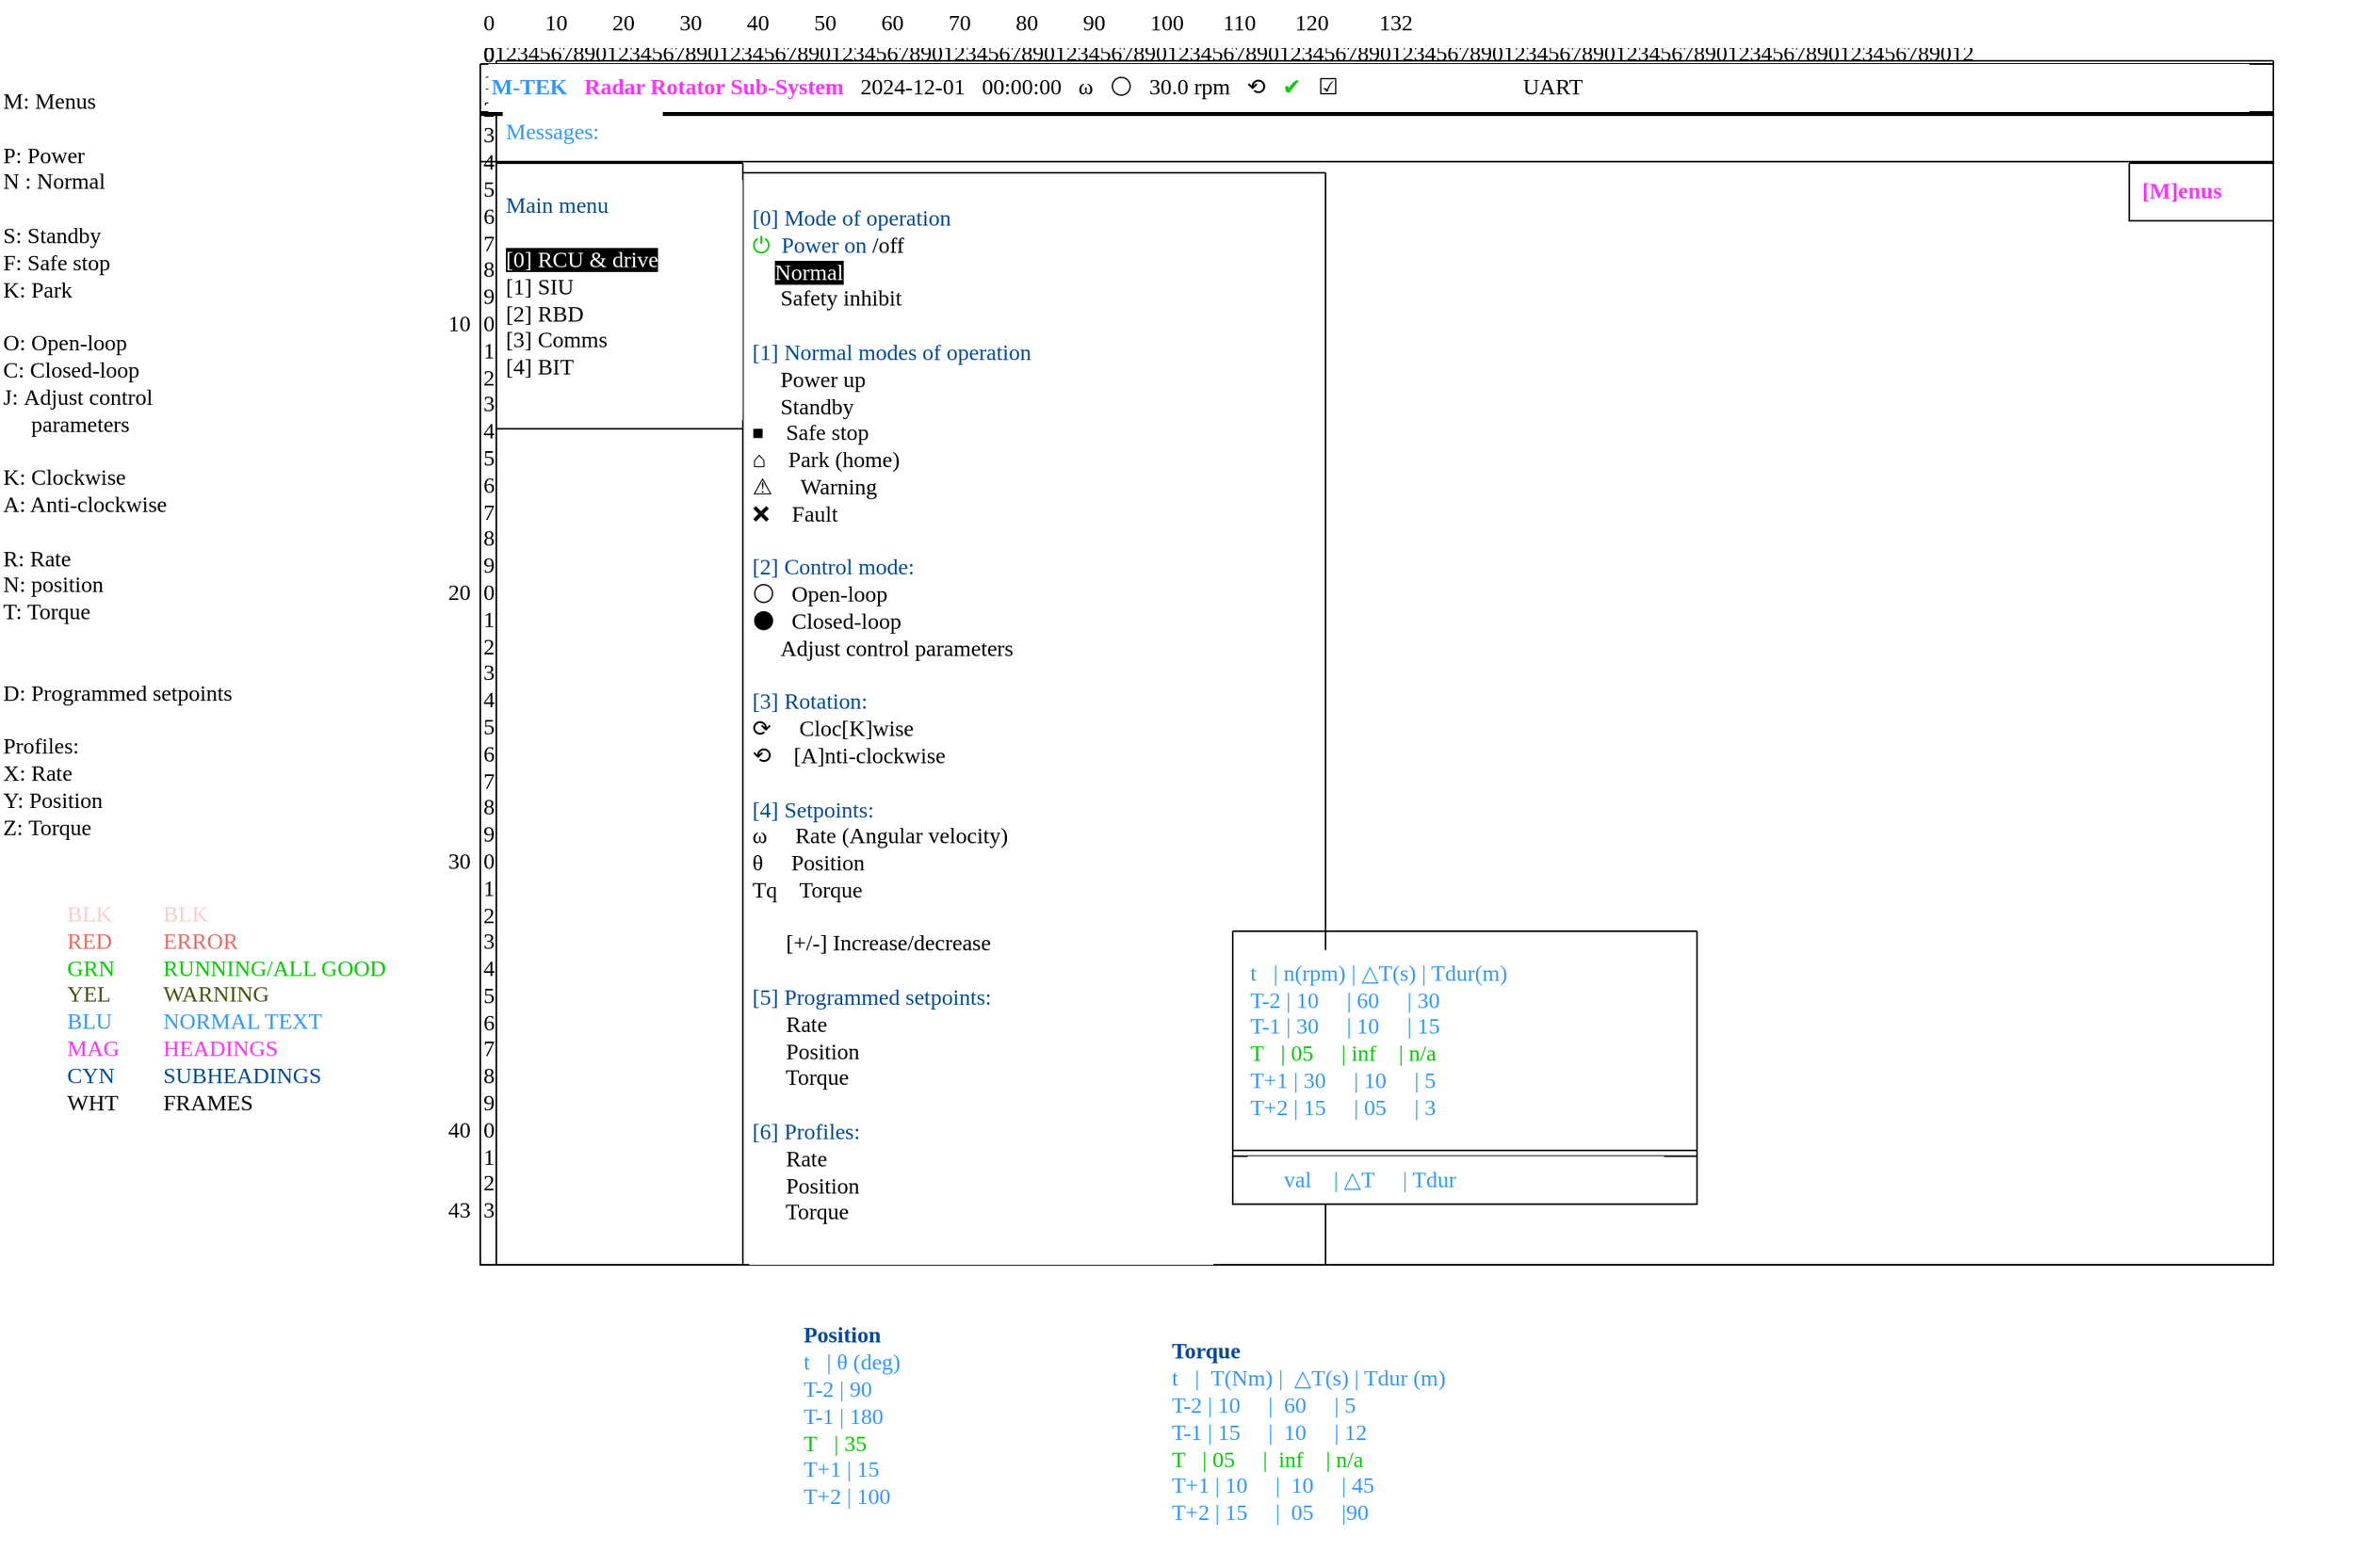 <mxfile version="25.0.3">
  <diagram name="Page-1" id="gYPdV5KYoYjTxZCbX4Au">
    <mxGraphModel dx="3088" dy="1907" grid="1" gridSize="10" guides="1" tooltips="1" connect="1" arrows="1" fold="1" page="1" pageScale="1" pageWidth="1654" pageHeight="1169" math="0" shadow="0">
      <root>
        <mxCell id="0" />
        <mxCell id="1" parent="0" />
        <mxCell id="qkAYrCaB-duEuZqhV6VB-1" value="&lt;font&gt;0123456789012345678901234567890123456789012345678901234567890123456789012345678901234567890123456789012345678901234567890123456789012&lt;/font&gt;" style="text;html=1;align=left;verticalAlign=middle;resizable=0;points=[];autosize=1;strokeColor=none;fillColor=default;fontFamily=Lucida Console;fontSize=14;" parent="1" vertex="1">
          <mxGeometry x="10" y="-20" width="1150" height="30" as="geometry" />
        </mxCell>
        <mxCell id="qkAYrCaB-duEuZqhV6VB-2" value="&lt;font&gt;0&amp;nbsp; &amp;nbsp; &amp;nbsp; &amp;nbsp; &amp;nbsp;10&amp;nbsp; &amp;nbsp; &amp;nbsp; &amp;nbsp; 20&amp;nbsp; &amp;nbsp; &amp;nbsp; &amp;nbsp; 30&amp;nbsp; &amp;nbsp; &amp;nbsp; &amp;nbsp; 40&amp;nbsp; &amp;nbsp; &amp;nbsp; &amp;nbsp; 50&amp;nbsp; &amp;nbsp; &amp;nbsp; &amp;nbsp; 60&amp;nbsp; &amp;nbsp; &amp;nbsp; &amp;nbsp; 70&amp;nbsp; &amp;nbsp; &amp;nbsp; &amp;nbsp; 80&amp;nbsp; &amp;nbsp; &amp;nbsp; &amp;nbsp; 90&amp;nbsp; &amp;nbsp; &amp;nbsp; &amp;nbsp; 100&amp;nbsp; &amp;nbsp; &amp;nbsp; &amp;nbsp;110&amp;nbsp; &amp;nbsp; &amp;nbsp; &amp;nbsp;120&amp;nbsp; &amp;nbsp; &amp;nbsp; &amp;nbsp; &amp;nbsp;132&amp;nbsp;&lt;/font&gt;" style="text;html=1;align=left;verticalAlign=middle;resizable=0;points=[];autosize=1;strokeColor=none;fillColor=default;fontFamily=Lucida Console;fontSize=14;" parent="1" vertex="1">
          <mxGeometry x="10" y="-39" width="1170" height="30" as="geometry" />
        </mxCell>
        <mxCell id="0JCC86L8l436ZXqpCiF8-2" value="&lt;div&gt;&lt;br&gt;&lt;/div&gt;&lt;div&gt;&lt;br&gt;&lt;/div&gt;&lt;div&gt;&lt;br&gt;&lt;/div&gt;&lt;div&gt;&lt;br&gt;&lt;/div&gt;&lt;div&gt;&lt;br&gt;&lt;/div&gt;&lt;div&gt;&lt;br&gt;&lt;/div&gt;&lt;div&gt;&lt;br&gt;&lt;/div&gt;&lt;div&gt;&lt;br&gt;&lt;/div&gt;&lt;div&gt;&lt;br&gt;&lt;/div&gt;&lt;br&gt;&lt;div&gt;10&lt;/div&gt;&lt;div&gt;&lt;br&gt;&lt;/div&gt;&lt;div&gt;&lt;br&gt;&lt;/div&gt;&lt;div&gt;&lt;br&gt;&lt;/div&gt;&lt;div&gt;&lt;br&gt;&lt;/div&gt;&lt;div&gt;&lt;br&gt;&lt;/div&gt;&lt;div&gt;&lt;br&gt;&lt;/div&gt;&lt;div&gt;&lt;br&gt;&lt;/div&gt;&lt;div&gt;&lt;br&gt;&lt;/div&gt;&lt;div&gt;&lt;br&gt;&lt;/div&gt;&lt;div&gt;20&lt;/div&gt;&lt;div&gt;&lt;br&gt;&lt;/div&gt;&lt;div&gt;&lt;br&gt;&lt;/div&gt;&lt;div&gt;&lt;br&gt;&lt;/div&gt;&lt;div&gt;&lt;br&gt;&lt;/div&gt;&lt;div&gt;&lt;br&gt;&lt;/div&gt;&lt;div&gt;&lt;br&gt;&lt;/div&gt;&lt;div&gt;&lt;br&gt;&lt;/div&gt;&lt;div&gt;&lt;br&gt;&lt;/div&gt;&lt;div&gt;&lt;br&gt;&lt;/div&gt;&lt;div&gt;30&lt;/div&gt;&lt;div&gt;&lt;br&gt;&lt;/div&gt;&lt;div&gt;&lt;br&gt;&lt;/div&gt;&lt;div&gt;&lt;br&gt;&lt;/div&gt;&lt;div&gt;&lt;br&gt;&lt;/div&gt;&lt;div&gt;&lt;br&gt;&lt;/div&gt;&lt;div&gt;&lt;br&gt;&lt;/div&gt;&lt;div&gt;&lt;br&gt;&lt;/div&gt;&lt;div&gt;&lt;br&gt;&lt;/div&gt;&lt;div&gt;&lt;br&gt;&lt;/div&gt;&lt;div&gt;40&lt;/div&gt;&lt;div&gt;&lt;br&gt;&lt;/div&gt;&lt;div&gt;&lt;br&gt;&lt;/div&gt;&lt;div&gt;43&lt;/div&gt;&lt;div&gt;&lt;br&gt;&lt;/div&gt;&lt;div&gt;&lt;br&gt;&lt;/div&gt;&lt;div&gt;&lt;br&gt;&lt;/div&gt;" style="text;whiteSpace=wrap;html=1;align=right;fontFamily=Lucida Console;fontSize=14;" parent="1" vertex="1">
          <mxGeometry x="-18" y="-19" width="24" height="240" as="geometry" />
        </mxCell>
        <mxCell id="qkAYrCaB-duEuZqhV6VB-3" value="0&lt;div&gt;1&lt;/div&gt;&lt;div&gt;2&lt;/div&gt;&lt;div&gt;3&lt;/div&gt;&lt;div&gt;4&lt;/div&gt;&lt;div&gt;5&lt;/div&gt;&lt;div&gt;6&lt;/div&gt;&lt;div&gt;7&lt;/div&gt;&lt;div&gt;8&lt;/div&gt;&lt;div&gt;9&lt;/div&gt;&lt;div&gt;0&lt;/div&gt;&lt;div&gt;1&lt;/div&gt;&lt;div&gt;2&lt;/div&gt;&lt;div&gt;3&lt;/div&gt;&lt;div&gt;4&lt;/div&gt;&lt;div&gt;5&lt;/div&gt;&lt;div&gt;6&lt;/div&gt;&lt;div&gt;7&lt;/div&gt;&lt;div&gt;8&lt;/div&gt;&lt;div&gt;9&lt;/div&gt;&lt;div&gt;0&lt;/div&gt;&lt;div&gt;1&lt;/div&gt;&lt;div&gt;2&lt;/div&gt;&lt;div&gt;3&lt;/div&gt;&lt;div&gt;4&lt;/div&gt;&lt;div&gt;5&lt;/div&gt;&lt;div&gt;6&lt;/div&gt;&lt;div&gt;7&lt;/div&gt;&lt;div&gt;8&lt;/div&gt;&lt;div&gt;9&lt;/div&gt;&lt;div&gt;0&lt;/div&gt;&lt;div&gt;1&lt;/div&gt;&lt;div&gt;2&lt;/div&gt;&lt;div&gt;3&lt;/div&gt;&lt;div&gt;4&lt;/div&gt;&lt;div&gt;5&lt;/div&gt;&lt;div&gt;6&lt;/div&gt;&lt;div&gt;7&lt;/div&gt;&lt;div&gt;8&lt;/div&gt;&lt;div&gt;9&lt;/div&gt;&lt;div&gt;0&lt;/div&gt;&lt;div&gt;1&lt;/div&gt;&lt;div&gt;2&lt;/div&gt;&lt;div&gt;3&lt;/div&gt;&lt;div&gt;&lt;br&gt;&lt;/div&gt;&lt;div&gt;&lt;br&gt;&lt;/div&gt;" style="text;whiteSpace=wrap;html=1;fontFamily=Lucida Console;fontSize=14;" parent="1" vertex="1">
          <mxGeometry x="10" y="-19" width="24" height="240" as="geometry" />
        </mxCell>
        <mxCell id="LSzqvkUK99cfRbp6Mw0R-84" value="&lt;div&gt;&lt;font color=&quot;#f8cecc&quot;&gt;BLK&lt;/font&gt;&lt;/div&gt;&lt;div&gt;&lt;font color=&quot;#ea6b66&quot;&gt;RED&lt;/font&gt;&lt;/div&gt;&lt;div&gt;&lt;span style=&quot;color: rgb(0, 204, 0);&quot;&gt;GRN&lt;/span&gt;&lt;/div&gt;&lt;div&gt;&lt;font color=&quot;#495411&quot;&gt;YEL&lt;/font&gt;&lt;/div&gt;&lt;div&gt;&lt;font color=&quot;#3399ff&quot;&gt;BLU&lt;/font&gt;&lt;/div&gt;&lt;div&gt;&lt;font color=&quot;#ff33ff&quot;&gt;MAG&lt;/font&gt;&lt;/div&gt;&lt;div&gt;&lt;font color=&quot;#004c99&quot;&gt;CYN&lt;/font&gt;&lt;/div&gt;&lt;div&gt;WHT&lt;/div&gt;&lt;div&gt;&lt;br&gt;&lt;/div&gt;" style="text;html=1;align=left;verticalAlign=middle;resizable=0;points=[];autosize=1;strokeColor=none;fillColor=default;fontFamily=Lucida Console;fontSize=14;" parent="1" vertex="1">
          <mxGeometry x="-250" y="520" width="50" height="160" as="geometry" />
        </mxCell>
        <mxCell id="LSzqvkUK99cfRbp6Mw0R-85" value="&lt;div&gt;&lt;font color=&quot;#f8cecc&quot;&gt;BLK&lt;/font&gt;&lt;/div&gt;&lt;div&gt;&lt;font color=&quot;#ea6b66&quot;&gt;ERROR&lt;/font&gt;&lt;/div&gt;&lt;div&gt;&lt;span style=&quot;color: rgb(0, 204, 0);&quot;&gt;RUNNING/ALL GOOD&lt;/span&gt;&lt;/div&gt;&lt;div&gt;&lt;font color=&quot;#495411&quot;&gt;WARNING&lt;/font&gt;&lt;/div&gt;&lt;div&gt;&lt;font color=&quot;#3399ff&quot;&gt;NORMAL TEXT&lt;/font&gt;&lt;/div&gt;&lt;div&gt;&lt;font color=&quot;#ff33ff&quot;&gt;HEADINGS&lt;/font&gt;&lt;/div&gt;&lt;div&gt;&lt;span style=&quot;background-color: initial;&quot;&gt;&lt;font color=&quot;#004c99&quot;&gt;SUBHEADINGS&lt;/font&gt;&lt;/span&gt;&lt;/div&gt;&lt;div&gt;&lt;span style=&quot;background-color: initial;&quot;&gt;FRAMES&lt;/span&gt;&lt;/div&gt;&lt;div&gt;&lt;br&gt;&lt;/div&gt;" style="text;html=1;align=left;verticalAlign=middle;resizable=0;points=[];autosize=1;strokeColor=none;fillColor=default;fontFamily=Lucida Console;fontSize=14;" parent="1" vertex="1">
          <mxGeometry x="-190" y="520" width="160" height="160" as="geometry" />
        </mxCell>
        <mxCell id="oLKlljd090616Nfrw5Nb-1" value="" style="swimlane;startSize=0;fontFamily=Lucida Console;fontSize=14;" parent="1" vertex="1">
          <mxGeometry x="20" y="-1" width="1110" height="752.5" as="geometry" />
        </mxCell>
        <mxCell id="USdj_I0CaCp1iJVfZblM-9" value="&#xa;" style="swimlane;startSize=0;fontFamily=Lucida Console;fontSize=14;" parent="oLKlljd090616Nfrw5Nb-1" vertex="1">
          <mxGeometry x="-10" y="34" width="1120" height="718.5" as="geometry" />
        </mxCell>
        <mxCell id="4MxpSBrEVifbQffTptLJ-7" value="&#xa;" style="swimlane;startSize=0;fontFamily=Lucida Console;fontSize=14;" parent="USdj_I0CaCp1iJVfZblM-9" vertex="1">
          <mxGeometry x="164" y="36" width="364" height="682.5" as="geometry" />
        </mxCell>
        <mxCell id="4MxpSBrEVifbQffTptLJ-8" value="&lt;div&gt;&lt;span style=&quot;color: rgb(0, 76, 153); background-color: initial;&quot;&gt;[0] Mode of operation&lt;/span&gt;&lt;/div&gt;&lt;div&gt;&lt;font style=&quot;background-color: initial;&quot; color=&quot;#00cc00&quot;&gt;⏻&amp;nbsp; &lt;/font&gt;&lt;span style=&quot;color: rgb(0, 76, 153); background-color: initial;&quot;&gt;Power on&amp;nbsp;&lt;/span&gt;&lt;span style=&quot;background-color: initial;&quot;&gt;/off&lt;/span&gt;&lt;/div&gt;&lt;div&gt;&lt;font style=&quot;background-color: rgb(255, 255, 255);&quot; color=&quot;#ffffff&quot;&gt;&amp;nbsp; &amp;nbsp; &lt;/font&gt;&lt;font style=&quot;background-color: rgb(0, 0, 0);&quot; color=&quot;#ffffff&quot;&gt;Normal&lt;/font&gt;&lt;/div&gt;&lt;div&gt;&lt;font style=&quot;background-color: rgb(255, 255, 255);&quot;&gt;&amp;nbsp; &amp;nbsp; &amp;nbsp;Safety inhibit&lt;/font&gt;&lt;/div&gt;&lt;div&gt;&lt;br&gt;&lt;/div&gt;&lt;div&gt;&lt;div&gt;&lt;span style=&quot;background-color: initial;&quot;&gt;&lt;font color=&quot;#004c99&quot;&gt;[1] Normal modes of operation&lt;/font&gt;&lt;/span&gt;&lt;/div&gt;&lt;div&gt;&amp;nbsp; &amp;nbsp; &amp;nbsp;Power up&lt;/div&gt;&lt;/div&gt;&lt;div&gt;&amp;nbsp; &amp;nbsp; &amp;nbsp;Standby&lt;/div&gt;&lt;div&gt;⏹&amp;nbsp; &amp;nbsp; Safe stop&lt;/div&gt;&lt;div&gt;⌂&amp;nbsp; &amp;nbsp; Park (home)&lt;/div&gt;&lt;div&gt;⚠&amp;nbsp; &amp;nbsp; &amp;nbsp;Warning&lt;/div&gt;&lt;div&gt;❌&amp;nbsp; &amp;nbsp; Fault&amp;nbsp;&amp;nbsp;&lt;/div&gt;&lt;div&gt;&lt;br&gt;&lt;/div&gt;&lt;div&gt;&lt;span style=&quot;color: rgb(0, 76, 153); background-color: initial;&quot;&gt;[2] Control mode:&lt;/span&gt;&amp;nbsp;&lt;/div&gt;&lt;div&gt;⚪&amp;nbsp; &amp;nbsp;Open-loop&amp;nbsp;&lt;b style=&quot;color: rgb(255, 51, 255);&quot;&gt;&lt;/b&gt;&lt;/div&gt;&lt;div&gt;&lt;span style=&quot;text-wrap-mode: wrap;&quot;&gt;⚫&amp;nbsp; &amp;nbsp;Closed-loop&lt;/span&gt;&lt;/div&gt;&lt;div&gt;&lt;span style=&quot;text-wrap-mode: wrap;&quot;&gt;&amp;nbsp; &amp;nbsp; &amp;nbsp;Adjust control&amp;nbsp;&lt;/span&gt;&lt;span style=&quot;background-color: initial; text-wrap-mode: wrap;&quot;&gt;parameters&lt;/span&gt;&lt;/div&gt;&lt;div&gt;&lt;span style=&quot;color: rgb(0, 76, 153);&quot;&gt;&lt;br&gt;&lt;/span&gt;&lt;/div&gt;&lt;div&gt;&lt;span style=&quot;color: rgb(0, 76, 153); background-color: initial;&quot;&gt;[3] Rotation:&lt;/span&gt;&lt;span style=&quot;color: rgb(0, 76, 153); background-color: initial;&quot;&gt;&amp;nbsp;&lt;/span&gt;&lt;/div&gt;&lt;div&gt;&lt;span style=&quot;background-color: initial;&quot;&gt;⟳&amp;nbsp; &amp;nbsp; &amp;nbsp;&lt;/span&gt;&lt;span style=&quot;background-color: initial;&quot;&gt;Cloc[K]wise&lt;/span&gt;&lt;/div&gt;&lt;div&gt;&lt;span style=&quot;background-color: initial;&quot;&gt;⟲&amp;nbsp; &amp;nbsp; [A]&lt;/span&gt;&lt;span style=&quot;background-color: initial;&quot;&gt;nti-clockwise&lt;/span&gt;&lt;/div&gt;&lt;div&gt;&lt;span style=&quot;color: rgb(0, 76, 153);&quot;&gt;&lt;br&gt;&lt;/span&gt;&lt;/div&gt;&lt;div&gt;&lt;span style=&quot;color: rgb(0, 76, 153);&quot;&gt;[4] Setpoints:&lt;/span&gt;&lt;/div&gt;&lt;div&gt;&lt;span style=&quot;background-color: initial;&quot;&gt;ω&amp;nbsp; &amp;nbsp; &amp;nbsp;Rate (Angular velocity)&lt;/span&gt;&lt;/div&gt;&lt;div&gt;&lt;font&gt;θ&amp;nbsp; &amp;nbsp; &amp;nbsp;Position&lt;/font&gt;&lt;/div&gt;&lt;div&gt;&lt;font&gt;Tq&amp;nbsp; &amp;nbsp; Torque&lt;/font&gt;&lt;/div&gt;&lt;div&gt;&lt;font&gt;&lt;br&gt;&lt;/font&gt;&lt;/div&gt;&lt;div&gt;&lt;span style=&quot;background-color: initial; text-wrap-mode: wrap;&quot;&gt;&amp;nbsp; &amp;nbsp; &amp;nbsp; [+/-] Increase/decrease&amp;nbsp;&amp;nbsp;&lt;/span&gt;&lt;/div&gt;&lt;div&gt;&lt;span style=&quot;background-color: initial; text-wrap-mode: wrap;&quot;&gt;&lt;br&gt;&lt;/span&gt;&lt;/div&gt;&lt;div&gt;&lt;span style=&quot;color: rgb(0, 76, 153); background-color: initial;&quot;&gt;[5] Programmed setpoints:&lt;/span&gt;&lt;/div&gt;&lt;div&gt;&lt;div&gt;&lt;div&gt;&amp;nbsp; &amp;nbsp; &amp;nbsp; Rate&lt;/div&gt;&lt;div&gt;&amp;nbsp; &amp;nbsp; &amp;nbsp; Position&lt;/div&gt;&lt;div&gt;&amp;nbsp; &amp;nbsp; &amp;nbsp; Torque&lt;/div&gt;&lt;div&gt;&lt;br&gt;&lt;/div&gt;&lt;/div&gt;&lt;/div&gt;&lt;div&gt;&lt;div&gt;&lt;span style=&quot;color: rgb(0, 76, 153); background-color: initial;&quot;&gt;[6] Profiles:&lt;/span&gt;&lt;/div&gt;&lt;/div&gt;&lt;div&gt;&lt;div&gt;&amp;nbsp; &amp;nbsp; &amp;nbsp; Rate&lt;/div&gt;&lt;div&gt;&amp;nbsp; &amp;nbsp; &amp;nbsp; Position&lt;/div&gt;&lt;div&gt;&amp;nbsp; &amp;nbsp; &amp;nbsp; Torque&lt;/div&gt;&lt;div&gt;&lt;br&gt;&lt;/div&gt;&lt;/div&gt;" style="text;html=1;align=left;verticalAlign=middle;resizable=0;points=[];autosize=1;strokeColor=none;fillColor=default;fontFamily=Lucida Console;fontSize=14;" parent="4MxpSBrEVifbQffTptLJ-7" vertex="1">
          <mxGeometry x="4" y="12.5" width="290" height="670" as="geometry" />
        </mxCell>
        <mxCell id="4MxpSBrEVifbQffTptLJ-11" value="&#xa;" style="swimlane;startSize=0;fontFamily=Lucida Console;fontSize=14;" parent="USdj_I0CaCp1iJVfZblM-9" vertex="1">
          <mxGeometry y="-2" width="1120" height="31" as="geometry" />
        </mxCell>
        <mxCell id="4MxpSBrEVifbQffTptLJ-14" value="" style="group;fontFamily=Lucida Console;fontSize=14;" parent="USdj_I0CaCp1iJVfZblM-9" vertex="1" connectable="0">
          <mxGeometry x="470" y="510" width="290" height="167" as="geometry" />
        </mxCell>
        <mxCell id="4MxpSBrEVifbQffTptLJ-15" value="" style="group;fontFamily=Lucida Console;fontSize=14;" parent="4MxpSBrEVifbQffTptLJ-14" vertex="1" connectable="0">
          <mxGeometry width="290" height="167" as="geometry" />
        </mxCell>
        <mxCell id="4MxpSBrEVifbQffTptLJ-16" value="&lt;div&gt;&lt;font style=&quot;background-color: initial;&quot; color=&quot;#3399ff&quot;&gt;t&amp;nbsp; &amp;nbsp;|&amp;nbsp;&lt;/font&gt;&lt;font style=&quot;background-color: initial;&quot; color=&quot;#3399ff&quot;&gt;n(rpm) |&amp;nbsp;&lt;/font&gt;&lt;span style=&quot;background-color: initial;&quot;&gt;&lt;font color=&quot;#3399ff&quot;&gt;△&lt;/font&gt;&lt;/span&gt;&lt;font style=&quot;background-color: initial;&quot; color=&quot;#3399ff&quot;&gt;T(&lt;/font&gt;&lt;span style=&quot;background-color: initial; color: rgb(51, 153, 255);&quot;&gt;s) | Tdur(m)&lt;/span&gt;&lt;/div&gt;&lt;div&gt;&lt;font style=&quot;background-color: initial;&quot; color=&quot;#3399ff&quot;&gt;T-2 |&amp;nbsp;&lt;/font&gt;&lt;span style=&quot;background-color: initial; color: rgb(51, 153, 255);&quot;&gt;10&amp;nbsp; &amp;nbsp; &amp;nbsp;| 60&amp;nbsp; &amp;nbsp; &amp;nbsp;| 30&lt;/span&gt;&lt;/div&gt;&lt;div&gt;&lt;font color=&quot;#3399ff&quot;&gt;T-1 | 30&amp;nbsp; &amp;nbsp; &amp;nbsp;| 10&amp;nbsp; &amp;nbsp; &amp;nbsp;| 15&amp;nbsp;&lt;/font&gt;&lt;/div&gt;&lt;div&gt;&lt;font color=&quot;#00cc00&quot;&gt;T&amp;nbsp; &amp;nbsp;| 05&amp;nbsp; &amp;nbsp; &amp;nbsp;| inf&amp;nbsp; &amp;nbsp; | n/a&lt;/font&gt;&lt;/div&gt;&lt;div&gt;&lt;font color=&quot;#3399ff&quot;&gt;T+1 | 30&amp;nbsp; &amp;nbsp; &amp;nbsp;| 10&amp;nbsp; &amp;nbsp; &amp;nbsp;| 5&lt;/font&gt;&lt;/div&gt;&lt;div&gt;&lt;font color=&quot;#3399ff&quot;&gt;T+2 | 15&amp;nbsp; &amp;nbsp; &amp;nbsp;| 05&amp;nbsp; &amp;nbsp; &amp;nbsp;| 3&lt;/font&gt;&lt;/div&gt;&lt;div&gt;&lt;br&gt;&lt;/div&gt;" style="text;html=1;align=left;verticalAlign=middle;resizable=0;points=[];autosize=1;strokeColor=none;fillColor=default;fontFamily=Lucida Console;fontSize=14;" parent="4MxpSBrEVifbQffTptLJ-15" vertex="1">
          <mxGeometry x="9.355" y="11.821" width="280" height="130" as="geometry" />
        </mxCell>
        <mxCell id="4MxpSBrEVifbQffTptLJ-17" value="&#xa;" style="swimlane;startSize=0;fontFamily=Lucida Console;fontSize=14;" parent="4MxpSBrEVifbQffTptLJ-15" vertex="1">
          <mxGeometry width="290" height="140.634" as="geometry" />
        </mxCell>
        <mxCell id="4MxpSBrEVifbQffTptLJ-20" value="&lt;div&gt;&lt;font color=&quot;#3399ff&quot;&gt;&amp;nbsp; &amp;nbsp; &amp;nbsp; val&amp;nbsp; &amp;nbsp; |&amp;nbsp;&lt;/font&gt;&lt;span style=&quot;background-color: initial;&quot;&gt;&lt;font color=&quot;#3399ff&quot;&gt;△&lt;/font&gt;&lt;/span&gt;&lt;font style=&quot;background-color: initial;&quot; color=&quot;#3399ff&quot;&gt;T&amp;nbsp; &amp;nbsp; &amp;nbsp;| Tdur&lt;/font&gt;&lt;/div&gt;" style="text;html=1;align=left;verticalAlign=middle;resizable=0;points=[];autosize=1;strokeColor=none;fillColor=default;fontFamily=Lucida Console;fontSize=14;" parent="4MxpSBrEVifbQffTptLJ-15" vertex="1">
          <mxGeometry x="9.355" y="140.631" width="260" height="30" as="geometry" />
        </mxCell>
        <mxCell id="USdj_I0CaCp1iJVfZblM-36" value="&#xa;" style="swimlane;startSize=0;fontFamily=Lucida Console;fontSize=14;" parent="oLKlljd090616Nfrw5Nb-1" vertex="1">
          <mxGeometry x="-10" y="2" width="1120" height="31" as="geometry" />
        </mxCell>
        <mxCell id="XSunC-uCqq7RMeQdDFrF-5" value="&lt;font color=&quot;#3399ff&quot;&gt;&lt;b&gt;M-TEK&lt;/b&gt;&amp;nbsp; &amp;nbsp;&lt;/font&gt;&lt;font color=&quot;#ff33ff&quot;&gt;&lt;b&gt;Radar Rotator Sub-System&amp;nbsp; &amp;nbsp;&lt;/b&gt;&lt;/font&gt;2024-12-01&amp;nbsp; &amp;nbsp;00:00:00&amp;nbsp; &amp;nbsp;ω&amp;nbsp; &amp;nbsp;⚪&amp;nbsp; &amp;nbsp;30.0 rpm&amp;nbsp; &amp;nbsp;⟲&amp;nbsp; &amp;nbsp;&lt;font color=&quot;#00cc00&quot;&gt;✔&amp;nbsp; &amp;nbsp;&lt;/font&gt;&lt;span style=&quot;background-color: initial;&quot;&gt;☑&amp;nbsp; &amp;nbsp; &amp;nbsp; &amp;nbsp; &amp;nbsp; &amp;nbsp; &amp;nbsp; &amp;nbsp; &amp;nbsp; &amp;nbsp; &amp;nbsp; &amp;nbsp; &amp;nbsp; &amp;nbsp; &amp;nbsp; &amp;nbsp; &amp;nbsp;UART&lt;/span&gt;" style="text;html=1;align=left;verticalAlign=middle;resizable=0;points=[];autosize=1;strokeColor=none;fillColor=default;labelBackgroundColor=none;fontFamily=Lucida Console;fontSize=14;" parent="USdj_I0CaCp1iJVfZblM-36" vertex="1">
          <mxGeometry x="5" width="1100" height="30" as="geometry" />
        </mxCell>
        <mxCell id="oLKlljd090616Nfrw5Nb-10" value="&lt;font color=&quot;#3399ff&quot;&gt;Messages:&lt;/font&gt;" style="text;html=1;align=left;verticalAlign=middle;resizable=0;points=[];autosize=1;strokeColor=none;fillColor=default;fontFamily=Lucida Console;fontSize=14;" parent="oLKlljd090616Nfrw5Nb-1" vertex="1">
          <mxGeometry x="4" y="30" width="100" height="30" as="geometry" />
        </mxCell>
        <mxCell id="ilJto_MPeTjgDD-c5Nzn-4" value="" style="group;fontFamily=Lucida Console;fontSize=14;" parent="oLKlljd090616Nfrw5Nb-1" vertex="1" connectable="0">
          <mxGeometry x="1020" y="59.5" width="116" height="39" as="geometry" />
        </mxCell>
        <mxCell id="ilJto_MPeTjgDD-c5Nzn-5" value="&lt;b style=&quot;color: rgb(255, 51, 255);&quot;&gt;&lt;font&gt;[M]enus&lt;/font&gt;&lt;/b&gt;" style="text;html=1;align=left;verticalAlign=middle;resizable=0;points=[];autosize=1;strokeColor=none;fillColor=default;fontFamily=Lucida Console;fontSize=14;" parent="ilJto_MPeTjgDD-c5Nzn-4" vertex="1">
          <mxGeometry x="6" y="7" width="80" height="30" as="geometry" />
        </mxCell>
        <mxCell id="w1xh8Gzg1oj1wPazXkOO-9" value="&#xa;" style="swimlane;startSize=0;fontFamily=Lucida Console;fontSize=14;" parent="oLKlljd090616Nfrw5Nb-1" vertex="1">
          <mxGeometry x="1020" y="64" width="90" height="36" as="geometry" />
        </mxCell>
        <mxCell id="E-7C91kOw7d5Ax8kFymq-1" value="&#xa;" style="swimlane;startSize=0;fontFamily=Lucida Console;fontSize=14;" parent="oLKlljd090616Nfrw5Nb-1" vertex="1">
          <mxGeometry y="64" width="154" height="166" as="geometry" />
        </mxCell>
        <mxCell id="E-7C91kOw7d5Ax8kFymq-2" value="" style="group;fontFamily=Lucida Console;fontSize=14;" parent="E-7C91kOw7d5Ax8kFymq-1" vertex="1" connectable="0">
          <mxGeometry x="-2" y="63.5" width="156" height="137" as="geometry" />
        </mxCell>
        <mxCell id="E-7C91kOw7d5Ax8kFymq-3" value="&lt;div&gt;&lt;span style=&quot;color: rgb(0, 76, 153);&quot;&gt;Main menu&lt;/span&gt;&lt;/div&gt;&lt;div&gt;&lt;span style=&quot;background-color: initial;&quot;&gt;&lt;font color=&quot;#004c99&quot;&gt;&lt;br&gt;&lt;/font&gt;&lt;/span&gt;&lt;/div&gt;&lt;div&gt;&lt;font color=&quot;#ffffff&quot; style=&quot;background-color: rgb(0, 0, 0);&quot;&gt;[0] &lt;font&gt;RCU &amp;amp; drive&lt;/font&gt;&lt;/font&gt;&lt;/div&gt;&lt;div&gt;[1] SIU&lt;/div&gt;&lt;div&gt;[2] RBD&lt;/div&gt;&lt;div&gt;[3] Comms&lt;/div&gt;&lt;div&gt;&lt;span style=&quot;background-color: initial;&quot;&gt;[4] BIT&lt;/span&gt;&lt;/div&gt;&lt;div&gt;&lt;br&gt;&lt;/div&gt;" style="text;html=1;align=left;verticalAlign=middle;resizable=0;points=[];autosize=1;strokeColor=none;fillColor=default;fontFamily=Lucida Console;fontSize=14;" parent="E-7C91kOw7d5Ax8kFymq-2" vertex="1">
          <mxGeometry x="6" y="-53" width="150" height="150" as="geometry" />
        </mxCell>
        <mxCell id="4MxpSBrEVifbQffTptLJ-10" value="&lt;div&gt;&lt;span style=&quot;text-wrap-mode: nowrap;&quot;&gt;M: Menus&lt;/span&gt;&lt;/div&gt;&lt;div&gt;&lt;br&gt;&lt;/div&gt;&lt;div&gt;&lt;font&gt;&lt;span style=&quot;text-wrap-mode: nowrap;&quot;&gt;P: Power&lt;/span&gt;&lt;/font&gt;&lt;/div&gt;&lt;div&gt;&lt;font&gt;&lt;span style=&quot;text-wrap-mode: nowrap;&quot;&gt;N : Normal&lt;/span&gt;&lt;/font&gt;&lt;/div&gt;&lt;div&gt;&lt;font&gt;&lt;span style=&quot;text-wrap-mode: nowrap;&quot;&gt;&lt;br&gt;&lt;/span&gt;&lt;/font&gt;&lt;/div&gt;&lt;div&gt;&lt;font&gt;&lt;span style=&quot;text-wrap-mode: nowrap;&quot;&gt;S: Standby&lt;/span&gt;&lt;/font&gt;&lt;/div&gt;&lt;div&gt;&lt;font&gt;&lt;span style=&quot;text-wrap-mode: nowrap;&quot;&gt;F: Safe stop&lt;/span&gt;&lt;/font&gt;&lt;/div&gt;&lt;div&gt;&lt;font&gt;&lt;span style=&quot;text-wrap-mode: nowrap;&quot;&gt;K: Park&lt;/span&gt;&lt;/font&gt;&lt;/div&gt;&lt;div&gt;&lt;font&gt;&lt;span style=&quot;text-wrap-mode: nowrap;&quot;&gt;&lt;br&gt;&lt;/span&gt;&lt;/font&gt;&lt;/div&gt;&lt;div&gt;&lt;font&gt;&lt;div&gt;&lt;span style=&quot;text-wrap-mode: nowrap;&quot;&gt;O: Open-loop&lt;/span&gt;&lt;/div&gt;&lt;div&gt;&lt;span style=&quot;text-wrap-mode: nowrap;&quot;&gt;C: Closed-loop&lt;/span&gt;&lt;/div&gt;&lt;div&gt;&lt;span style=&quot;text-wrap-mode: nowrap;&quot;&gt;J:&amp;nbsp;&lt;/span&gt;&lt;span style=&quot;background-color: initial;&quot;&gt;Adjust control&amp;nbsp;&lt;/span&gt;&lt;/div&gt;&lt;div&gt;&lt;span style=&quot;background-color: initial;&quot;&gt;&amp;nbsp; &amp;nbsp; &amp;nbsp;parameters&lt;/span&gt;&lt;/div&gt;&lt;div&gt;&lt;span style=&quot;background-color: initial;&quot;&gt;&lt;br&gt;&lt;/span&gt;&lt;/div&gt;&lt;/font&gt;&lt;/div&gt;&lt;div&gt;&lt;span style=&quot;text-wrap-mode: nowrap;&quot;&gt;K: Clockwise&lt;/span&gt;&lt;/div&gt;&lt;div&gt;&lt;span style=&quot;text-wrap-mode: nowrap;&quot;&gt;A: Anti-clockwise&lt;/span&gt;&lt;/div&gt;&lt;div&gt;&lt;font&gt;&lt;span style=&quot;text-wrap-mode: nowrap;&quot;&gt;&lt;br&gt;&lt;/span&gt;&lt;/font&gt;&lt;/div&gt;&lt;div&gt;&lt;font&gt;&lt;span style=&quot;text-wrap-mode: nowrap;&quot;&gt;R: Rate&lt;br&gt;&lt;/span&gt;&lt;/font&gt;&lt;div&gt;&lt;font&gt;&lt;span style=&quot;text-wrap-mode: nowrap;&quot;&gt;N: position&lt;/span&gt;&lt;/font&gt;&lt;/div&gt;&lt;div&gt;&lt;font&gt;&lt;span style=&quot;text-wrap-mode: nowrap;&quot;&gt;T: Torque&lt;/span&gt;&lt;/font&gt;&lt;/div&gt;&lt;div&gt;&lt;br&gt;&lt;/div&gt;&lt;div&gt;&lt;br&gt;&lt;/div&gt;&lt;div&gt;&lt;font&gt;&lt;span style=&quot;text-wrap-mode: nowrap;&quot;&gt;D: Programmed setpoints&lt;/span&gt;&lt;/font&gt;&lt;/div&gt;&lt;div&gt;&lt;font&gt;&lt;span style=&quot;text-wrap-mode: nowrap;&quot;&gt;&lt;br&gt;&lt;/span&gt;&lt;/font&gt;&lt;/div&gt;&lt;div&gt;&lt;span style=&quot;text-wrap-mode: nowrap;&quot;&gt;Profiles:&lt;/span&gt;&lt;/div&gt;&lt;div&gt;&lt;span style=&quot;text-wrap-mode: nowrap;&quot;&gt;X: Rate&lt;/span&gt;&lt;/div&gt;&lt;div&gt;&lt;span style=&quot;text-wrap-mode: nowrap;&quot;&gt;Y: Position&lt;/span&gt;&lt;/div&gt;&lt;div&gt;&lt;span style=&quot;text-wrap-mode: nowrap;&quot;&gt;Z: Torque&lt;/span&gt;&lt;/div&gt;&lt;div&gt;&lt;br&gt;&lt;/div&gt;&lt;div&gt;&lt;font&gt;&lt;span style=&quot;text-wrap-mode: nowrap;&quot;&gt;&lt;br&gt;&lt;/span&gt;&lt;/font&gt;&lt;/div&gt;&lt;/div&gt;" style="text;whiteSpace=wrap;html=1;fontFamily=Lucida Console;fontSize=14;" parent="1" vertex="1">
          <mxGeometry x="-290" y="10" width="280" height="370" as="geometry" />
        </mxCell>
        <mxCell id="4MxpSBrEVifbQffTptLJ-24" value="" style="group;fontFamily=Lucida Console;fontSize=14;" parent="1" vertex="1" connectable="0">
          <mxGeometry x="480" y="680" width="290" height="40" as="geometry" />
        </mxCell>
        <mxCell id="4MxpSBrEVifbQffTptLJ-26" value="&#xa;" style="swimlane;startSize=0;fontFamily=Lucida Console;fontSize=14;" parent="4MxpSBrEVifbQffTptLJ-24" vertex="1">
          <mxGeometry width="290" height="33.685" as="geometry" />
        </mxCell>
        <mxCell id="DSnwj8j0_HxHGMN0Q9fs-1" value="&lt;div&gt;&lt;div&gt;&lt;span style=&quot;color: rgb(0, 76, 153); background-color: initial;&quot;&gt;&lt;b&gt;Position&lt;/b&gt;&lt;/span&gt;&lt;/div&gt;&lt;/div&gt;&lt;div&gt;&lt;font color=&quot;#3399ff&quot;&gt;t&amp;nbsp; &amp;nbsp;|&lt;/font&gt;&lt;font color=&quot;#3399ff&quot; style=&quot;background-color: initial;&quot;&gt;&amp;nbsp;θ (deg)&amp;nbsp;&lt;/font&gt;&lt;/div&gt;&lt;div&gt;&lt;font style=&quot;background-color: initial;&quot; color=&quot;#3399ff&quot;&gt;T-2 | 90&lt;/font&gt;&lt;span style=&quot;background-color: initial; color: rgb(51, 153, 255);&quot;&gt;&amp;nbsp; &amp;nbsp; &amp;nbsp; &amp;nbsp;&amp;nbsp;&lt;/span&gt;&lt;/div&gt;&lt;div&gt;&lt;font color=&quot;#3399ff&quot;&gt;T-1 | 180&amp;nbsp; &amp;nbsp; &amp;nbsp; &amp;nbsp;&amp;nbsp;&lt;/font&gt;&lt;/div&gt;&lt;div&gt;&lt;font color=&quot;#00cc00&quot;&gt;T&amp;nbsp; &amp;nbsp;| 35&amp;nbsp; &amp;nbsp; &amp;nbsp; &amp;nbsp;&amp;nbsp;&lt;/font&gt;&lt;/div&gt;&lt;div&gt;&lt;font color=&quot;#3399ff&quot;&gt;T+1 | 15&amp;nbsp; &amp;nbsp; &amp;nbsp; &amp;nbsp;&amp;nbsp;&lt;/font&gt;&lt;/div&gt;&lt;div&gt;&lt;font color=&quot;#3399ff&quot;&gt;T+2 | 100&amp;nbsp; &amp;nbsp; &amp;nbsp; &amp;nbsp;&amp;nbsp;&lt;/font&gt;&lt;/div&gt;&lt;div&gt;&lt;br&gt;&lt;/div&gt;" style="text;html=1;align=left;verticalAlign=middle;resizable=0;points=[];autosize=1;strokeColor=none;fillColor=default;fontFamily=Lucida Console;fontSize=14;" parent="1" vertex="1">
          <mxGeometry x="210" y="780" width="170" height="150" as="geometry" />
        </mxCell>
        <mxCell id="DSnwj8j0_HxHGMN0Q9fs-2" value="&lt;div&gt;&lt;div&gt;&lt;span style=&quot;color: rgb(0, 76, 153); background-color: initial;&quot;&gt;&lt;b&gt;Torque&lt;/b&gt;&lt;/span&gt;&lt;/div&gt;&lt;/div&gt;&lt;div&gt;&lt;font color=&quot;#3399ff&quot;&gt;t&amp;nbsp; &amp;nbsp;|&amp;nbsp;&amp;nbsp;&lt;/font&gt;&lt;font color=&quot;#3399ff&quot; style=&quot;background-color: initial;&quot;&gt;T(Nm) |&amp;nbsp;&amp;nbsp;&lt;/font&gt;&lt;span style=&quot;background-color: initial;&quot;&gt;&lt;font color=&quot;#3399ff&quot;&gt;△&lt;/font&gt;&lt;/span&gt;&lt;font color=&quot;#3399ff&quot;&gt;T(&lt;/font&gt;&lt;span style=&quot;background-color: initial; color: rgb(51, 153, 255);&quot;&gt;s) | Tdur (m)&lt;/span&gt;&lt;/div&gt;&lt;div&gt;&lt;font style=&quot;background-color: initial;&quot; color=&quot;#3399ff&quot;&gt;T-2 |&amp;nbsp;&lt;/font&gt;&lt;span style=&quot;background-color: initial; color: rgb(51, 153, 255);&quot;&gt;10&amp;nbsp; &amp;nbsp; &amp;nbsp;|&amp;nbsp; 60&amp;nbsp; &amp;nbsp; &amp;nbsp;| 5&lt;/span&gt;&lt;/div&gt;&lt;div&gt;&lt;font color=&quot;#3399ff&quot;&gt;T-1 | 15&amp;nbsp; &amp;nbsp; &amp;nbsp;|&amp;nbsp; 10&amp;nbsp; &amp;nbsp; &amp;nbsp;| 12&lt;/font&gt;&lt;/div&gt;&lt;div&gt;&lt;font color=&quot;#00cc00&quot;&gt;T&amp;nbsp; &amp;nbsp;| 05&amp;nbsp; &amp;nbsp; &amp;nbsp;|&amp;nbsp; inf&amp;nbsp; &amp;nbsp; | n/a&lt;/font&gt;&lt;/div&gt;&lt;div&gt;&lt;font color=&quot;#3399ff&quot;&gt;T+1 | 10&amp;nbsp; &amp;nbsp; &amp;nbsp;|&amp;nbsp; 10&amp;nbsp; &amp;nbsp; &amp;nbsp;| 45&lt;/font&gt;&lt;/div&gt;&lt;div&gt;&lt;font color=&quot;#3399ff&quot;&gt;T+2 | 15&amp;nbsp; &amp;nbsp; &amp;nbsp;|&amp;nbsp; 05&amp;nbsp; &amp;nbsp; &amp;nbsp;|90&lt;/font&gt;&lt;/div&gt;&lt;div&gt;&lt;br&gt;&lt;/div&gt;" style="text;html=1;align=left;verticalAlign=middle;resizable=0;points=[];autosize=1;strokeColor=none;fillColor=default;fontFamily=Lucida Console;fontSize=14;" parent="1" vertex="1">
          <mxGeometry x="440" y="790" width="300" height="150" as="geometry" />
        </mxCell>
      </root>
    </mxGraphModel>
  </diagram>
</mxfile>
